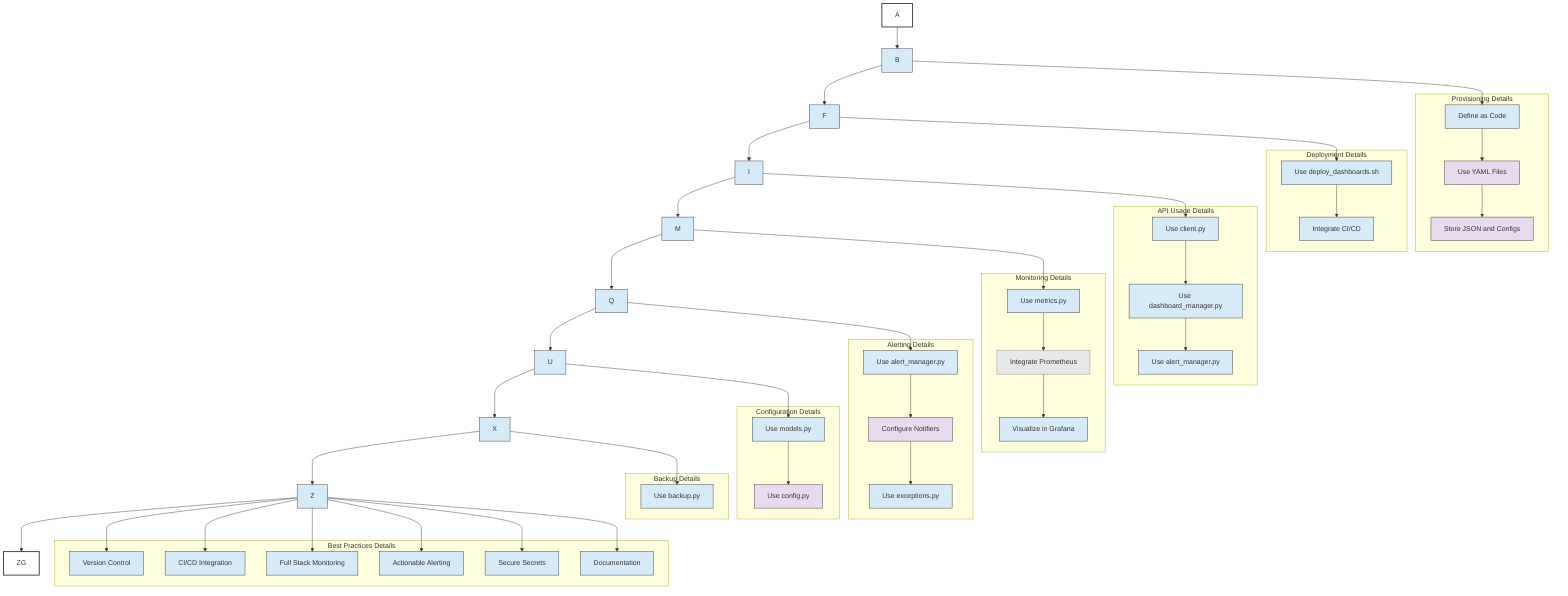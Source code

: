 graph TD


    %% 2. Subgraph Node Definitions
    subgraph "Provisioning Details"
        direction TB
        B_Sub1["Define as Code"]
        B_Sub2["Use YAML Files"]
        B_Sub3["Store JSON and Configs"]
    end

    subgraph "Deployment Details"
        direction TB
        F_Sub1["Use deploy_dashboards.sh"]
        F_Sub2["Integrate CI/CD"]
    end

    subgraph "API Usage Details"
        direction TB
        I_Sub1["Use client.py"]
        I_Sub2["Use dashboard_manager.py"]
        I_Sub3["Use alert_manager.py"]
    end

    subgraph "Monitoring Details"
       direction TB
       M_Sub1["Use metrics.py"]
       M_Sub2["Integrate Prometheus"]
       M_Sub3["Visualize in Grafana"]
    end

    subgraph "Alerting Details"
        direction TB
        Q_Sub1["Use alert_manager.py"]
        Q_Sub2["Configure Notifiers"]
        Q_Sub3["Use exceptions.py"]
    end

   subgraph "Configuration Details"
       direction TB
       U_Sub1["Use models.py"]
       U_Sub2["Use config.py"]
   end

   subgraph "Backup Details"
        direction TB
        X_Sub1["Use backup.py"]
   end

   subgraph "Best Practices Details"
        direction TB
        BP1["Version Control"]
        BP2["CI/CD Integration"]
        BP3["Full Stack Monitoring"]
        BP4["Actionable Alerting"]
        BP5["Secure Secrets"]
        BP6["Documentation"]
   end

    %% 3. Connections
    A --> B --> F --> I --> M --> Q --> U --> X --> Z --> ZG
    B --> B_Sub1
    F --> F_Sub1
    I --> I_Sub1
    M --> M_Sub1
    Q --> Q_Sub1
    U --> U_Sub1
    X --> X_Sub1
    Z --> BP1
    Z --> BP2
    Z --> BP3
    Z --> BP4
    Z --> BP5
    Z --> BP6
    B_Sub1 --> B_Sub2 --> B_Sub3
    F_Sub1 --> F_Sub2
    I_Sub1 --> I_Sub2 --> I_Sub3
    M_Sub1 --> M_Sub2 --> M_Sub3
    Q_Sub1 --> Q_Sub2 --> Q_Sub3
    U_Sub1 --> U_Sub2

   %% 4. Class Definitions
    classDef process fill:#D6EAF8,stroke:#333,stroke-width:1px,color:#333333;
    classDef io fill:#E8DAEF,stroke:#333,stroke-width:1px,color:#333333;
    classDef external fill:#E5E7E9,stroke:#888,stroke-width:1px,color:#333333;
    classDef startend fill:#FFFFFF,stroke:#333,stroke-width:2px,color:#333333;

   %% 5. Class Assignments (Broken into smaller groups)
    class A,ZG startend;
    class B,F,I,M,Q,U,X,Z process;
    class B_Sub1,F_Sub1,F_Sub2,I_Sub1,I_Sub2,I_Sub3 process;
    class M_Sub1,M_Sub3,Q_Sub1,Q_Sub3,U_Sub1,X_Sub1 process;
    class BP1,BP2,BP3,BP4,BP5,BP6 process;
    class B_Sub2,B_Sub3,Q_Sub2,U_Sub2 io;
    class M_Sub2 external;